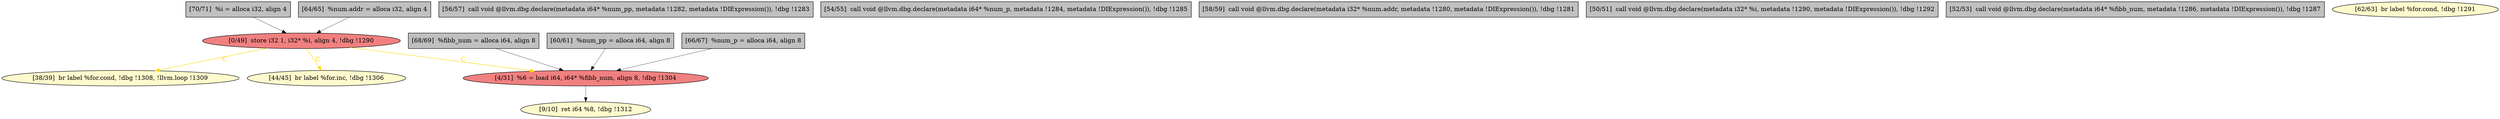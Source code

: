 
digraph G {


node102 [fillcolor=lightcoral,label="[4/31]  %6 = load i64, i64* %fibb_num, align 8, !dbg !1304",shape=ellipse,style=filled ]
node101 [fillcolor=grey,label="[56/57]  call void @llvm.dbg.declare(metadata i64* %num_pp, metadata !1282, metadata !DIExpression()), !dbg !1283",shape=rectangle,style=filled ]
node97 [fillcolor=lemonchiffon,label="[38/39]  br label %for.cond, !dbg !1308, !llvm.loop !1309",shape=ellipse,style=filled ]
node96 [fillcolor=grey,label="[54/55]  call void @llvm.dbg.declare(metadata i64* %num_p, metadata !1284, metadata !DIExpression()), !dbg !1285",shape=rectangle,style=filled ]
node99 [fillcolor=lightcoral,label="[0/49]  store i32 1, i32* %i, align 4, !dbg !1290",shape=ellipse,style=filled ]
node98 [fillcolor=lemonchiffon,label="[44/45]  br label %for.inc, !dbg !1306",shape=ellipse,style=filled ]
node95 [fillcolor=grey,label="[58/59]  call void @llvm.dbg.declare(metadata i32* %num.addr, metadata !1280, metadata !DIExpression()), !dbg !1281",shape=rectangle,style=filled ]
node93 [fillcolor=grey,label="[70/71]  %i = alloca i32, align 4",shape=rectangle,style=filled ]
node94 [fillcolor=grey,label="[68/69]  %fibb_num = alloca i64, align 8",shape=rectangle,style=filled ]
node89 [fillcolor=grey,label="[50/51]  call void @llvm.dbg.declare(metadata i32* %i, metadata !1290, metadata !DIExpression()), !dbg !1292",shape=rectangle,style=filled ]
node100 [fillcolor=grey,label="[52/53]  call void @llvm.dbg.declare(metadata i64* %fibb_num, metadata !1286, metadata !DIExpression()), !dbg !1287",shape=rectangle,style=filled ]
node91 [fillcolor=grey,label="[64/65]  %num.addr = alloca i32, align 4",shape=rectangle,style=filled ]
node88 [fillcolor=lemonchiffon,label="[62/63]  br label %for.cond, !dbg !1291",shape=ellipse,style=filled ]
node90 [fillcolor=lemonchiffon,label="[9/10]  ret i64 %8, !dbg !1312",shape=ellipse,style=filled ]
node87 [fillcolor=grey,label="[60/61]  %num_pp = alloca i64, align 8",shape=rectangle,style=filled ]
node92 [fillcolor=grey,label="[66/67]  %num_p = alloca i64, align 8",shape=rectangle,style=filled ]

node93->node99 [style=solid,color=black,label="",penwidth=0.5,fontcolor=black ]
node102->node90 [style=solid,color=black,label="",penwidth=0.5,fontcolor=black ]
node99->node102 [style=solid,color=gold,label="C",penwidth=1.0,fontcolor=gold ]
node92->node102 [style=solid,color=black,label="",penwidth=0.5,fontcolor=black ]
node87->node102 [style=solid,color=black,label="",penwidth=0.5,fontcolor=black ]
node94->node102 [style=solid,color=black,label="",penwidth=0.5,fontcolor=black ]
node91->node99 [style=solid,color=black,label="",penwidth=0.5,fontcolor=black ]
node99->node97 [style=solid,color=gold,label="C",penwidth=1.0,fontcolor=gold ]
node99->node98 [style=solid,color=gold,label="C",penwidth=1.0,fontcolor=gold ]


}
